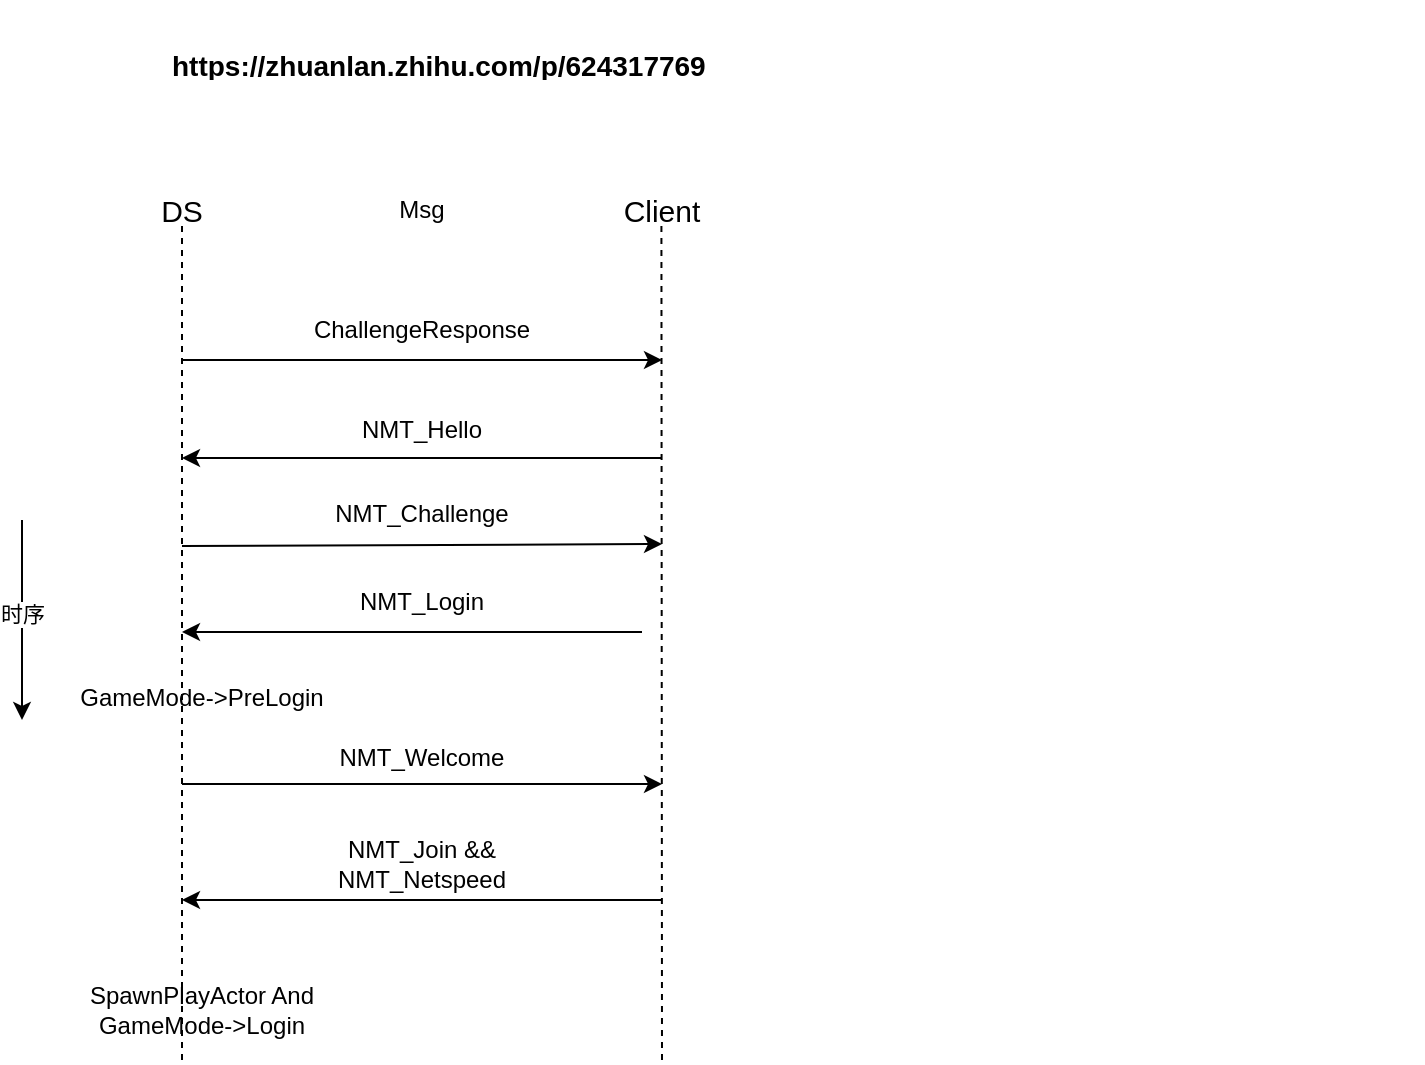 <mxfile version="21.7.2" type="github">
  <diagram name="第 1 页" id="sz5othQmChyrDke8bgtN">
    <mxGraphModel dx="773" dy="1885" grid="1" gridSize="10" guides="1" tooltips="1" connect="1" arrows="1" fold="1" page="1" pageScale="1" pageWidth="827" pageHeight="1169" math="0" shadow="0">
      <root>
        <mxCell id="0" />
        <mxCell id="1" parent="0" />
        <mxCell id="Bf83CS3QSHBAQPw8ahPZ-1" value="" style="endArrow=none;dashed=1;html=1;rounded=0;" parent="1" edge="1">
          <mxGeometry width="50" height="50" relative="1" as="geometry">
            <mxPoint x="240" y="510" as="sourcePoint" />
            <mxPoint x="240" y="90" as="targetPoint" />
          </mxGeometry>
        </mxCell>
        <mxCell id="Bf83CS3QSHBAQPw8ahPZ-2" value="" style="endArrow=none;dashed=1;html=1;rounded=0;" parent="1" edge="1">
          <mxGeometry width="50" height="50" relative="1" as="geometry">
            <mxPoint x="480" y="510" as="sourcePoint" />
            <mxPoint x="479.71" y="90" as="targetPoint" />
          </mxGeometry>
        </mxCell>
        <mxCell id="Bf83CS3QSHBAQPw8ahPZ-3" value="Client" style="text;html=1;strokeColor=none;fillColor=none;align=center;verticalAlign=middle;whiteSpace=wrap;rounded=0;fontSize=15;" parent="1" vertex="1">
          <mxGeometry x="450" y="70" width="60" height="30" as="geometry" />
        </mxCell>
        <mxCell id="Bf83CS3QSHBAQPw8ahPZ-4" value="DS" style="text;html=1;strokeColor=none;fillColor=none;align=center;verticalAlign=middle;whiteSpace=wrap;rounded=0;fontSize=15;" parent="1" vertex="1">
          <mxGeometry x="210" y="70" width="60" height="30" as="geometry" />
        </mxCell>
        <mxCell id="Bf83CS3QSHBAQPw8ahPZ-5" value="&lt;h1&gt;&lt;font style=&quot;font-size: 14px;&quot;&gt;https://zhuanlan.zhihu.com/p/624317769&lt;/font&gt;&lt;br&gt;&lt;/h1&gt;" style="text;html=1;strokeColor=none;fillColor=none;spacing=5;spacingTop=-20;whiteSpace=wrap;overflow=hidden;rounded=0;" parent="1" vertex="1">
          <mxGeometry x="230" y="-10" width="630" height="30" as="geometry" />
        </mxCell>
        <mxCell id="Bf83CS3QSHBAQPw8ahPZ-7" value="" style="endArrow=classic;html=1;rounded=0;" parent="1" edge="1">
          <mxGeometry width="50" height="50" relative="1" as="geometry">
            <mxPoint x="240" y="160" as="sourcePoint" />
            <mxPoint x="480" y="160" as="targetPoint" />
          </mxGeometry>
        </mxCell>
        <mxCell id="Bf83CS3QSHBAQPw8ahPZ-8" value="" style="endArrow=classic;html=1;rounded=0;" parent="1" edge="1">
          <mxGeometry width="50" height="50" relative="1" as="geometry">
            <mxPoint x="480" y="209" as="sourcePoint" />
            <mxPoint x="240" y="209" as="targetPoint" />
          </mxGeometry>
        </mxCell>
        <mxCell id="Bf83CS3QSHBAQPw8ahPZ-9" value="" style="endArrow=classic;html=1;rounded=0;" parent="1" edge="1">
          <mxGeometry width="50" height="50" relative="1" as="geometry">
            <mxPoint x="240" y="253" as="sourcePoint" />
            <mxPoint x="480" y="252" as="targetPoint" />
          </mxGeometry>
        </mxCell>
        <mxCell id="Bf83CS3QSHBAQPw8ahPZ-10" value="" style="endArrow=classic;html=1;rounded=0;" parent="1" edge="1">
          <mxGeometry width="50" height="50" relative="1" as="geometry">
            <mxPoint x="470" y="296" as="sourcePoint" />
            <mxPoint x="240" y="296" as="targetPoint" />
          </mxGeometry>
        </mxCell>
        <mxCell id="Bf83CS3QSHBAQPw8ahPZ-11" value="" style="endArrow=classic;html=1;rounded=0;" parent="1" edge="1">
          <mxGeometry width="50" height="50" relative="1" as="geometry">
            <mxPoint x="240" y="372" as="sourcePoint" />
            <mxPoint x="480" y="372" as="targetPoint" />
          </mxGeometry>
        </mxCell>
        <mxCell id="Bf83CS3QSHBAQPw8ahPZ-15" value="NMT_Welcome" style="text;html=1;strokeColor=none;fillColor=none;align=center;verticalAlign=middle;whiteSpace=wrap;rounded=0;" parent="1" vertex="1">
          <mxGeometry x="330" y="344" width="60" height="30" as="geometry" />
        </mxCell>
        <mxCell id="Bf83CS3QSHBAQPw8ahPZ-16" value="ChallengeResponse" style="text;html=1;strokeColor=none;fillColor=none;align=center;verticalAlign=middle;whiteSpace=wrap;rounded=0;" parent="1" vertex="1">
          <mxGeometry x="330" y="130" width="60" height="30" as="geometry" />
        </mxCell>
        <mxCell id="Bf83CS3QSHBAQPw8ahPZ-17" value="NMT_Hello" style="text;html=1;strokeColor=none;fillColor=none;align=center;verticalAlign=middle;whiteSpace=wrap;rounded=0;" parent="1" vertex="1">
          <mxGeometry x="330" y="180" width="60" height="30" as="geometry" />
        </mxCell>
        <mxCell id="Bf83CS3QSHBAQPw8ahPZ-18" value="NMT_Challenge" style="text;html=1;strokeColor=none;fillColor=none;align=center;verticalAlign=middle;whiteSpace=wrap;rounded=0;" parent="1" vertex="1">
          <mxGeometry x="330" y="222" width="60" height="30" as="geometry" />
        </mxCell>
        <mxCell id="Bf83CS3QSHBAQPw8ahPZ-19" value="NMT_Login" style="text;html=1;strokeColor=none;fillColor=none;align=center;verticalAlign=middle;whiteSpace=wrap;rounded=0;" parent="1" vertex="1">
          <mxGeometry x="330" y="266" width="60" height="30" as="geometry" />
        </mxCell>
        <mxCell id="Bf83CS3QSHBAQPw8ahPZ-20" value="NMT_Join &amp;amp;&amp;amp; NMT_Netspeed" style="text;html=1;strokeColor=none;fillColor=none;align=center;verticalAlign=middle;whiteSpace=wrap;rounded=0;" parent="1" vertex="1">
          <mxGeometry x="330" y="397" width="60" height="30" as="geometry" />
        </mxCell>
        <mxCell id="Bf83CS3QSHBAQPw8ahPZ-23" value="" style="endArrow=classic;html=1;rounded=0;" parent="1" edge="1">
          <mxGeometry width="50" height="50" relative="1" as="geometry">
            <mxPoint x="480" y="430" as="sourcePoint" />
            <mxPoint x="240" y="430" as="targetPoint" />
          </mxGeometry>
        </mxCell>
        <mxCell id="Bf83CS3QSHBAQPw8ahPZ-29" value="Msg" style="text;html=1;strokeColor=none;fillColor=none;align=center;verticalAlign=middle;whiteSpace=wrap;rounded=0;" parent="1" vertex="1">
          <mxGeometry x="330" y="70" width="60" height="30" as="geometry" />
        </mxCell>
        <mxCell id="Bf83CS3QSHBAQPw8ahPZ-31" value="" style="endArrow=classic;html=1;rounded=0;fontSize=15;" parent="1" edge="1">
          <mxGeometry relative="1" as="geometry">
            <mxPoint x="160" y="240" as="sourcePoint" />
            <mxPoint x="160" y="340" as="targetPoint" />
          </mxGeometry>
        </mxCell>
        <mxCell id="Bf83CS3QSHBAQPw8ahPZ-36" value="时序" style="edgeLabel;html=1;align=center;verticalAlign=middle;resizable=0;points=[];" parent="Bf83CS3QSHBAQPw8ahPZ-31" vertex="1" connectable="0">
          <mxGeometry x="-0.056" relative="1" as="geometry">
            <mxPoint as="offset" />
          </mxGeometry>
        </mxCell>
        <mxCell id="-Ho5br3-RxEJMd0_Y8OW-1" value="SpawnPlayActor And GameMode-&amp;gt;Login" style="text;html=1;strokeColor=none;fillColor=none;align=center;verticalAlign=middle;whiteSpace=wrap;rounded=0;" vertex="1" parent="1">
          <mxGeometry x="170" y="470" width="160" height="30" as="geometry" />
        </mxCell>
        <mxCell id="-Ho5br3-RxEJMd0_Y8OW-2" value="GameMode-&amp;gt;PreLogin" style="text;html=1;strokeColor=none;fillColor=none;align=center;verticalAlign=middle;whiteSpace=wrap;rounded=0;" vertex="1" parent="1">
          <mxGeometry x="180" y="314" width="140" height="30" as="geometry" />
        </mxCell>
      </root>
    </mxGraphModel>
  </diagram>
</mxfile>
